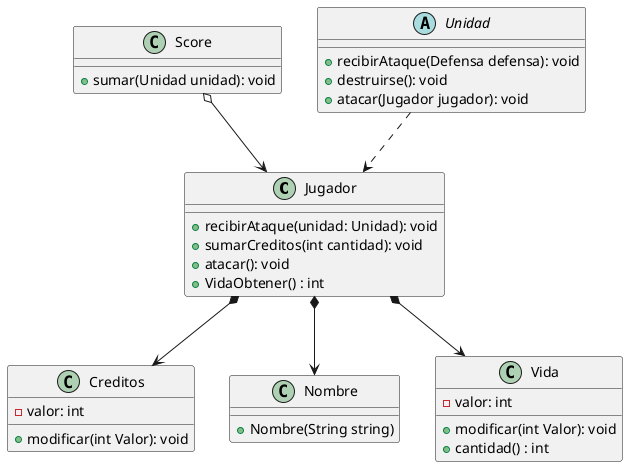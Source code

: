 @startuml
'https://plantuml.com/class-diagram

class Jugador {
    +recibirAtaque(unidad: Unidad): void
    +sumarCreditos(int cantidad): void
    +atacar(): void
    +VidaObtener() : int
}

class Creditos {
    -valor: int
    +modificar(int Valor): void
}

class Nombre {
    +Nombre(String string)
}

class Vida {
    -valor: int
    +modificar(int Valor): void
    +cantidad() : int
}

class Score {
    +sumar(Unidad unidad): void
}

abstract class Unidad {
    +recibirAtaque(Defensa defensa): void
    +destruirse(): void
    +atacar(Jugador jugador): void
}

Unidad ..> Jugador
Jugador  *--> Creditos
Jugador  *-->  Nombre
Jugador  *--> Vida
Score  o-->  Jugador

@enduml